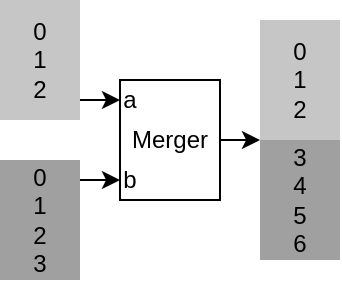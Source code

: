 <mxfile version="24.7.10">
  <diagram name="Page-1" id="XlX-9rtMUSkEQd4OlaJQ">
    <mxGraphModel dx="332" dy="212" grid="1" gridSize="5" guides="1" tooltips="1" connect="1" arrows="1" fold="1" page="1" pageScale="1" pageWidth="850" pageHeight="1100" math="0" shadow="0">
      <root>
        <mxCell id="0" />
        <mxCell id="1" parent="0" />
        <mxCell id="u2swivjqMbDGmnADW4ua-1" value="&lt;div&gt;0&lt;/div&gt;&lt;div&gt;1&lt;/div&gt;&lt;div&gt;2&lt;/div&gt;" style="rounded=0;whiteSpace=wrap;html=1;fillColor=#B3B3B3;strokeColor=none;opacity=75;" parent="1" vertex="1">
          <mxGeometry x="120" y="30" width="40" height="60" as="geometry" />
        </mxCell>
        <mxCell id="u2swivjqMbDGmnADW4ua-2" value="&lt;div&gt;0&lt;/div&gt;&lt;div&gt;1&lt;/div&gt;&lt;div&gt;2&lt;/div&gt;&lt;div&gt;3&lt;br&gt;&lt;/div&gt;" style="rounded=0;whiteSpace=wrap;html=1;fillColor=#808080;strokeColor=none;opacity=75;" parent="1" vertex="1">
          <mxGeometry x="120" y="110" width="40" height="60" as="geometry" />
        </mxCell>
        <mxCell id="u2swivjqMbDGmnADW4ua-3" value="&lt;div&gt;Merger&lt;/div&gt;" style="rounded=0;whiteSpace=wrap;html=1;" parent="1" vertex="1">
          <mxGeometry x="180" y="70" width="50" height="60" as="geometry" />
        </mxCell>
        <mxCell id="u2swivjqMbDGmnADW4ua-4" value="" style="endArrow=classic;html=1;rounded=0;" parent="1" edge="1">
          <mxGeometry width="50" height="50" relative="1" as="geometry">
            <mxPoint x="160" y="120" as="sourcePoint" />
            <mxPoint x="180" y="120" as="targetPoint" />
          </mxGeometry>
        </mxCell>
        <mxCell id="u2swivjqMbDGmnADW4ua-5" value="" style="endArrow=classic;html=1;rounded=0;" parent="1" edge="1">
          <mxGeometry width="50" height="50" relative="1" as="geometry">
            <mxPoint x="160" y="80" as="sourcePoint" />
            <mxPoint x="180" y="80" as="targetPoint" />
          </mxGeometry>
        </mxCell>
        <mxCell id="u2swivjqMbDGmnADW4ua-7" value="&lt;div&gt;0&lt;/div&gt;&lt;div&gt;1&lt;/div&gt;&lt;div&gt;2&lt;/div&gt;" style="rounded=0;whiteSpace=wrap;html=1;fillColor=#B3B3B3;strokeColor=none;glass=0;shadow=0;gradientColor=none;opacity=75;" parent="1" vertex="1">
          <mxGeometry x="250" y="40" width="40" height="60" as="geometry" />
        </mxCell>
        <mxCell id="u2swivjqMbDGmnADW4ua-8" value="&lt;div&gt;3&lt;/div&gt;&lt;div&gt;4&lt;/div&gt;&lt;div&gt;5&lt;/div&gt;&lt;div&gt;6&lt;br&gt;&lt;/div&gt;" style="rounded=0;whiteSpace=wrap;html=1;fillColor=#808080;strokeColor=none;opacity=75;" parent="1" vertex="1">
          <mxGeometry x="250" y="100" width="40" height="60" as="geometry" />
        </mxCell>
        <mxCell id="u2swivjqMbDGmnADW4ua-9" value="" style="endArrow=classic;html=1;rounded=0;" parent="1" edge="1">
          <mxGeometry width="50" height="50" relative="1" as="geometry">
            <mxPoint x="230" y="100" as="sourcePoint" />
            <mxPoint x="250" y="100" as="targetPoint" />
          </mxGeometry>
        </mxCell>
        <mxCell id="MT8AiWxCpEqlZHXCdt2x-1" value="a" style="text;html=1;align=center;verticalAlign=middle;whiteSpace=wrap;rounded=0;" parent="1" vertex="1">
          <mxGeometry x="165" y="75" width="40" height="10" as="geometry" />
        </mxCell>
        <mxCell id="MT8AiWxCpEqlZHXCdt2x-2" value="b" style="text;html=1;align=center;verticalAlign=middle;whiteSpace=wrap;rounded=0;" parent="1" vertex="1">
          <mxGeometry x="165" y="115" width="40" height="10" as="geometry" />
        </mxCell>
      </root>
    </mxGraphModel>
  </diagram>
</mxfile>
